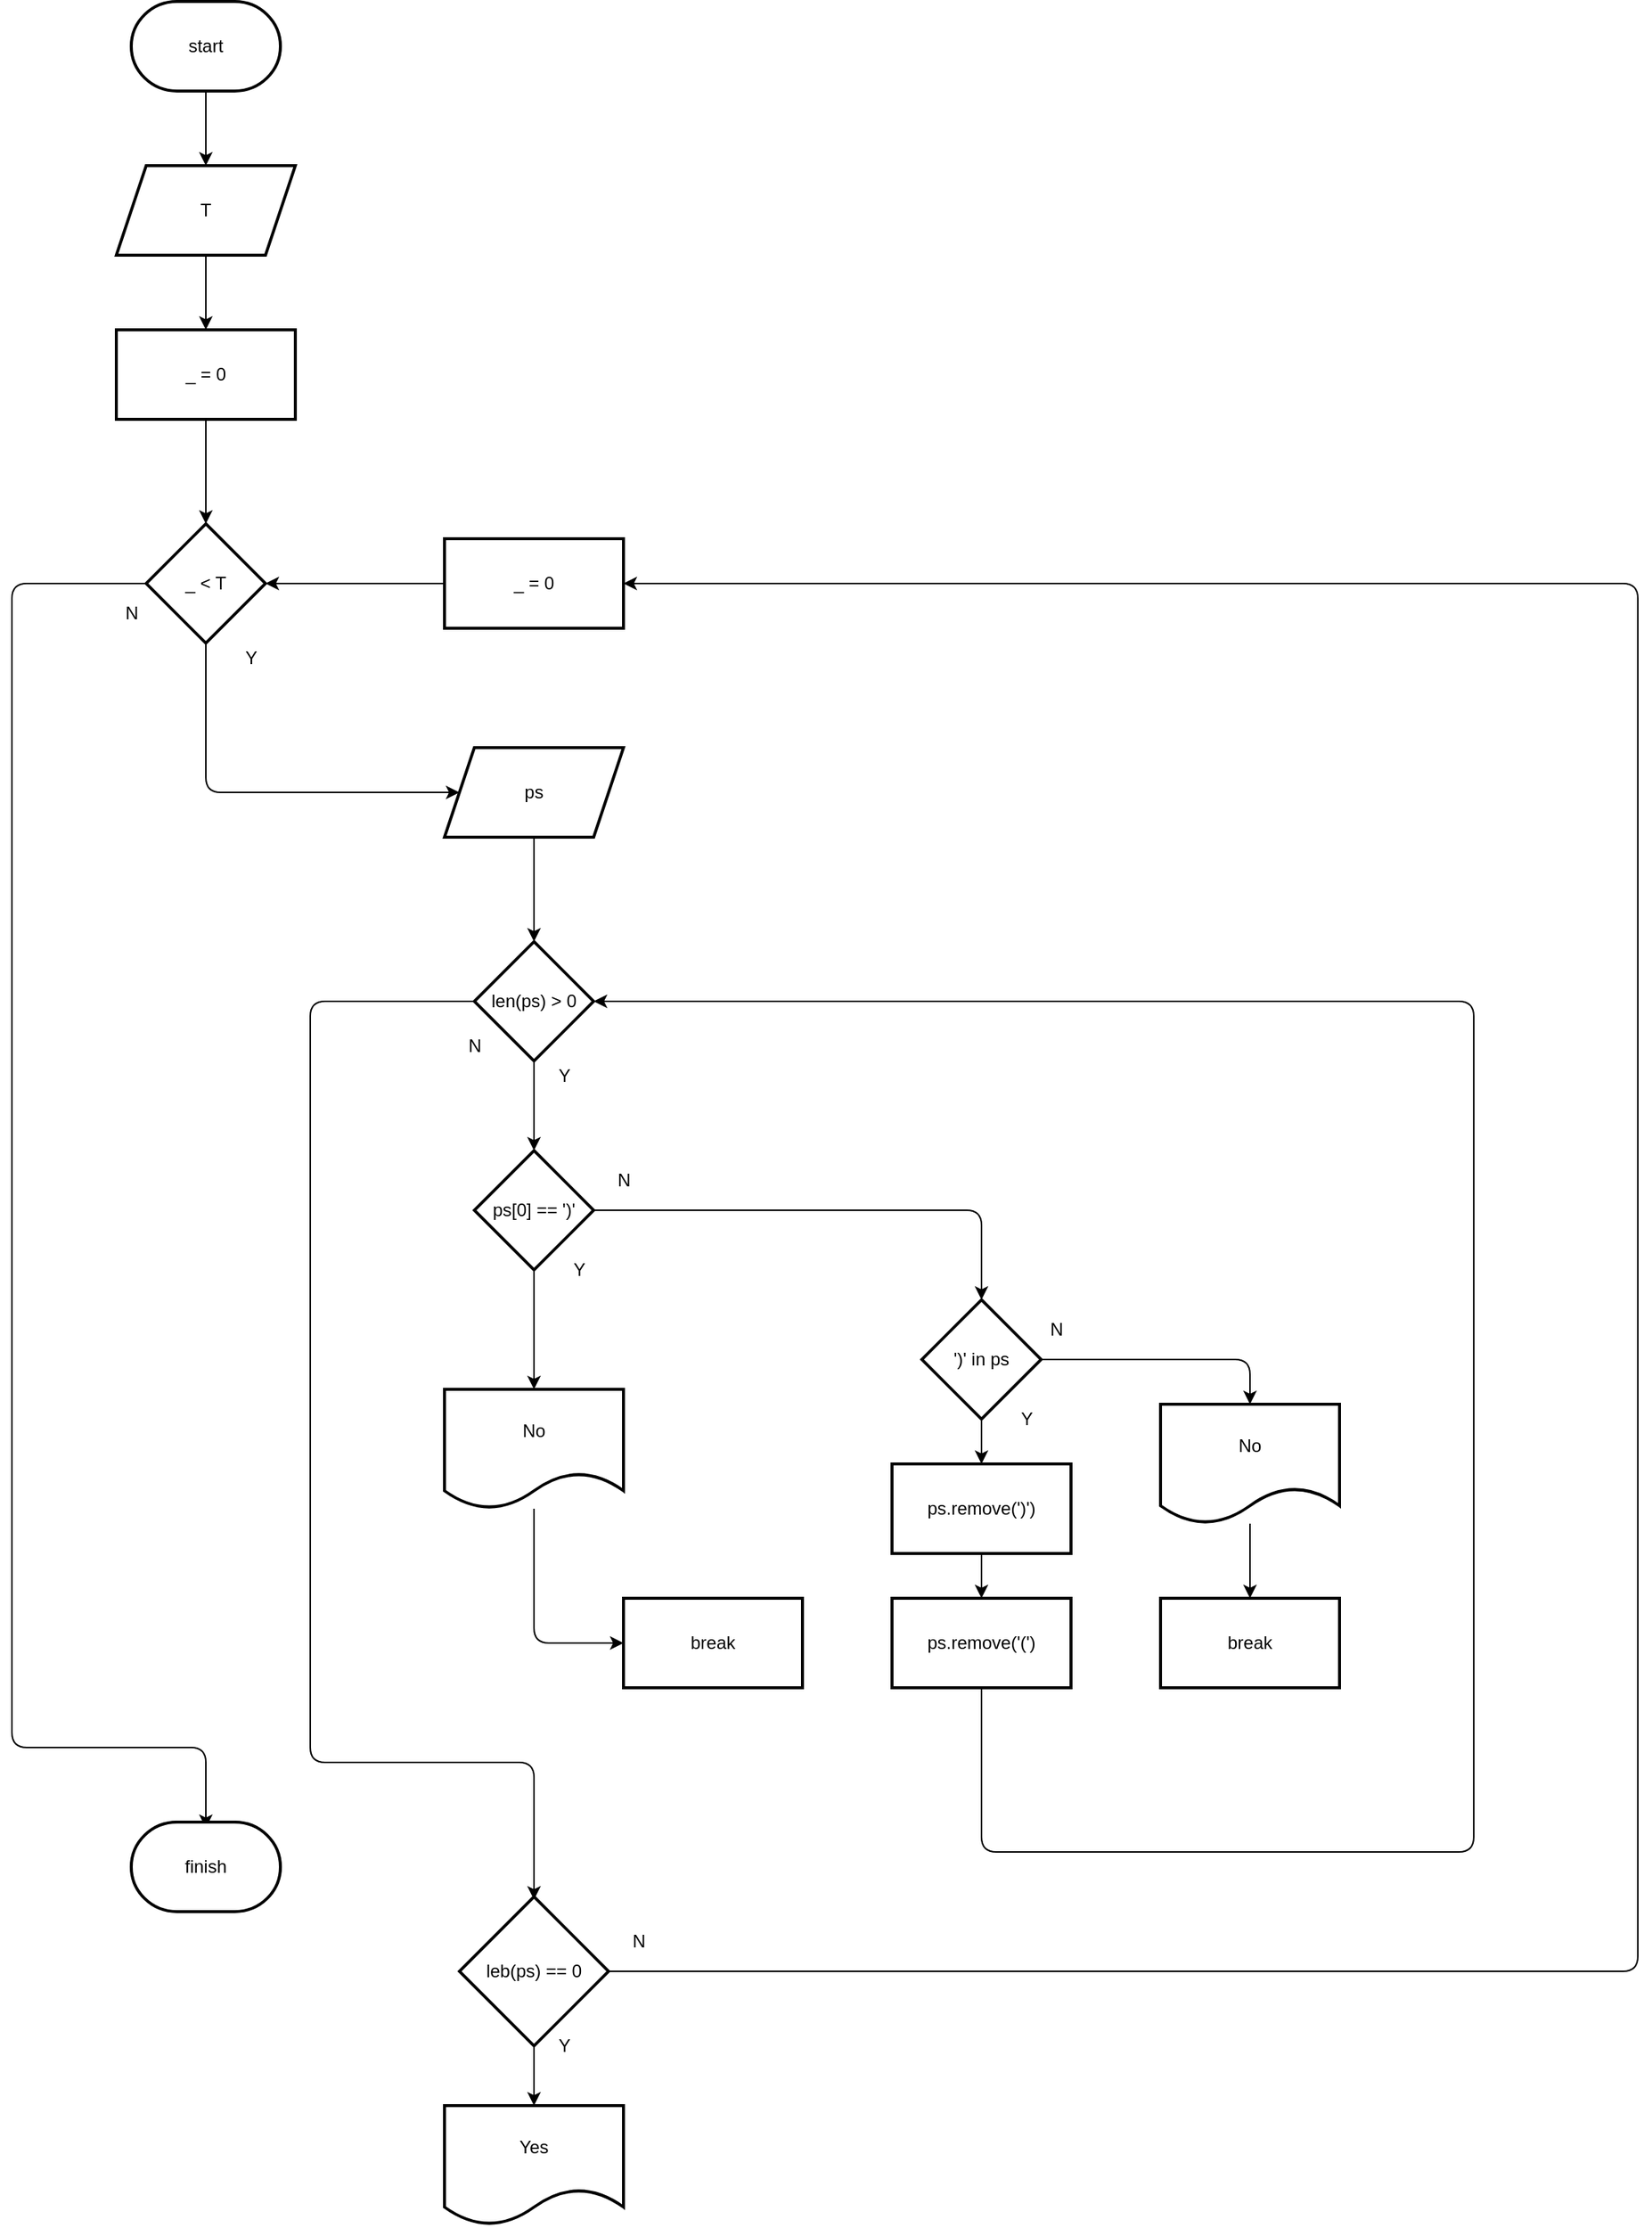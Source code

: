 <mxfile>
    <diagram id="i6v-MYVA41m-3zdjVkZ3" name="Page-1">
        <mxGraphModel dx="1444" dy="642" grid="1" gridSize="10" guides="1" tooltips="1" connect="1" arrows="1" fold="1" page="1" pageScale="1" pageWidth="850" pageHeight="1100" math="0" shadow="0">
            <root>
                <mxCell id="0"/>
                <mxCell id="1" parent="0"/>
                <mxCell id="9" value="" style="edgeStyle=none;html=1;" edge="1" parent="1" source="2" target="8">
                    <mxGeometry relative="1" as="geometry"/>
                </mxCell>
                <mxCell id="2" value="start" style="strokeWidth=2;html=1;shape=mxgraph.flowchart.terminator;whiteSpace=wrap;" parent="1" vertex="1">
                    <mxGeometry x="280" y="10" width="100" height="60" as="geometry"/>
                </mxCell>
                <mxCell id="7" value="" style="edgeStyle=none;html=1;" edge="1" parent="1" source="4" target="6">
                    <mxGeometry relative="1" as="geometry"/>
                </mxCell>
                <mxCell id="4" value="_ = 0" style="whiteSpace=wrap;html=1;strokeWidth=2;" vertex="1" parent="1">
                    <mxGeometry x="270" y="230" width="120" height="60" as="geometry"/>
                </mxCell>
                <mxCell id="15" value="" style="edgeStyle=none;html=1;" edge="1" parent="1" source="6" target="14">
                    <mxGeometry relative="1" as="geometry">
                        <Array as="points">
                            <mxPoint x="330" y="540"/>
                        </Array>
                    </mxGeometry>
                </mxCell>
                <mxCell id="49" style="edgeStyle=none;html=1;" edge="1" parent="1" source="6">
                    <mxGeometry relative="1" as="geometry">
                        <mxPoint x="330" y="1234" as="targetPoint"/>
                        <Array as="points">
                            <mxPoint x="200" y="400"/>
                            <mxPoint x="200" y="1180"/>
                            <mxPoint x="330" y="1180"/>
                        </Array>
                    </mxGeometry>
                </mxCell>
                <mxCell id="6" value="_ &amp;lt; T" style="rhombus;whiteSpace=wrap;html=1;strokeWidth=2;" vertex="1" parent="1">
                    <mxGeometry x="290" y="360" width="80" height="80" as="geometry"/>
                </mxCell>
                <mxCell id="10" value="" style="edgeStyle=none;html=1;" edge="1" parent="1" source="8" target="4">
                    <mxGeometry relative="1" as="geometry"/>
                </mxCell>
                <mxCell id="8" value="T" style="shape=parallelogram;perimeter=parallelogramPerimeter;whiteSpace=wrap;html=1;fixedSize=1;strokeWidth=2;" vertex="1" parent="1">
                    <mxGeometry x="270" y="120" width="120" height="60" as="geometry"/>
                </mxCell>
                <mxCell id="12" style="edgeStyle=none;html=1;entryX=1;entryY=0.5;entryDx=0;entryDy=0;" edge="1" parent="1" source="11" target="6">
                    <mxGeometry relative="1" as="geometry"/>
                </mxCell>
                <mxCell id="11" value="_ = 0" style="whiteSpace=wrap;html=1;strokeWidth=2;" vertex="1" parent="1">
                    <mxGeometry x="490" y="370" width="120" height="60" as="geometry"/>
                </mxCell>
                <mxCell id="17" value="" style="edgeStyle=none;html=1;" edge="1" parent="1" source="14" target="16">
                    <mxGeometry relative="1" as="geometry"/>
                </mxCell>
                <mxCell id="14" value="ps" style="shape=parallelogram;perimeter=parallelogramPerimeter;whiteSpace=wrap;html=1;fixedSize=1;strokeWidth=2;" vertex="1" parent="1">
                    <mxGeometry x="490" y="510" width="120" height="60" as="geometry"/>
                </mxCell>
                <mxCell id="20" value="" style="edgeStyle=none;html=1;" edge="1" parent="1" source="16" target="19">
                    <mxGeometry relative="1" as="geometry"/>
                </mxCell>
                <mxCell id="41" style="edgeStyle=none;html=1;" edge="1" parent="1" source="16">
                    <mxGeometry relative="1" as="geometry">
                        <mxPoint x="550" y="1282" as="targetPoint"/>
                        <Array as="points">
                            <mxPoint x="400" y="680"/>
                            <mxPoint x="400" y="1190"/>
                            <mxPoint x="550" y="1190"/>
                        </Array>
                    </mxGeometry>
                </mxCell>
                <mxCell id="16" value="len(ps) &amp;gt; 0" style="rhombus;whiteSpace=wrap;html=1;strokeWidth=2;" vertex="1" parent="1">
                    <mxGeometry x="510" y="640" width="80" height="80" as="geometry"/>
                </mxCell>
                <mxCell id="18" value="Y" style="text;html=1;align=center;verticalAlign=middle;resizable=0;points=[];autosize=1;strokeColor=none;fillColor=none;" vertex="1" parent="1">
                    <mxGeometry x="350" y="440" width="20" height="20" as="geometry"/>
                </mxCell>
                <mxCell id="23" value="" style="edgeStyle=none;html=1;" edge="1" parent="1" source="19" target="22">
                    <mxGeometry relative="1" as="geometry"/>
                </mxCell>
                <mxCell id="27" style="edgeStyle=none;html=1;entryX=0.5;entryY=0;entryDx=0;entryDy=0;" edge="1" parent="1" source="19" target="29">
                    <mxGeometry relative="1" as="geometry">
                        <mxPoint x="740" y="890" as="targetPoint"/>
                        <Array as="points">
                            <mxPoint x="850" y="820"/>
                        </Array>
                    </mxGeometry>
                </mxCell>
                <mxCell id="19" value="ps[0] == ')'" style="rhombus;whiteSpace=wrap;html=1;strokeWidth=2;" vertex="1" parent="1">
                    <mxGeometry x="510" y="780" width="80" height="80" as="geometry"/>
                </mxCell>
                <mxCell id="21" value="Y" style="text;html=1;align=center;verticalAlign=middle;resizable=0;points=[];autosize=1;strokeColor=none;fillColor=none;" vertex="1" parent="1">
                    <mxGeometry x="560" y="720" width="20" height="20" as="geometry"/>
                </mxCell>
                <mxCell id="26" value="" style="edgeStyle=none;html=1;" edge="1" parent="1" source="22" target="25">
                    <mxGeometry relative="1" as="geometry">
                        <Array as="points">
                            <mxPoint x="550" y="1110"/>
                        </Array>
                    </mxGeometry>
                </mxCell>
                <mxCell id="22" value="No" style="shape=document;whiteSpace=wrap;html=1;boundedLbl=1;strokeWidth=2;" vertex="1" parent="1">
                    <mxGeometry x="490" y="940" width="120" height="80" as="geometry"/>
                </mxCell>
                <mxCell id="24" value="Y" style="text;html=1;align=center;verticalAlign=middle;resizable=0;points=[];autosize=1;strokeColor=none;fillColor=none;" vertex="1" parent="1">
                    <mxGeometry x="570" y="850" width="20" height="20" as="geometry"/>
                </mxCell>
                <mxCell id="25" value="break" style="whiteSpace=wrap;html=1;strokeWidth=2;" vertex="1" parent="1">
                    <mxGeometry x="610" y="1080" width="120" height="60" as="geometry"/>
                </mxCell>
                <mxCell id="28" value="N" style="text;html=1;align=center;verticalAlign=middle;resizable=0;points=[];autosize=1;strokeColor=none;fillColor=none;" vertex="1" parent="1">
                    <mxGeometry x="600" y="790" width="20" height="20" as="geometry"/>
                </mxCell>
                <mxCell id="31" value="" style="edgeStyle=none;html=1;" edge="1" parent="1" source="29" target="30">
                    <mxGeometry relative="1" as="geometry"/>
                </mxCell>
                <mxCell id="35" value="" style="edgeStyle=none;html=1;" edge="1" parent="1" source="29" target="34">
                    <mxGeometry relative="1" as="geometry">
                        <Array as="points">
                            <mxPoint x="1030" y="920"/>
                        </Array>
                    </mxGeometry>
                </mxCell>
                <mxCell id="29" value="')' in ps" style="rhombus;whiteSpace=wrap;html=1;strokeWidth=2;" vertex="1" parent="1">
                    <mxGeometry x="810" y="880" width="80" height="80" as="geometry"/>
                </mxCell>
                <mxCell id="33" value="" style="edgeStyle=none;html=1;" edge="1" parent="1" source="30" target="32">
                    <mxGeometry relative="1" as="geometry"/>
                </mxCell>
                <mxCell id="30" value="ps.remove(')')" style="whiteSpace=wrap;html=1;strokeWidth=2;" vertex="1" parent="1">
                    <mxGeometry x="790" y="990" width="120" height="60" as="geometry"/>
                </mxCell>
                <mxCell id="38" style="edgeStyle=none;html=1;entryX=1;entryY=0.5;entryDx=0;entryDy=0;" edge="1" parent="1" source="32" target="16">
                    <mxGeometry relative="1" as="geometry">
                        <Array as="points">
                            <mxPoint x="850" y="1250"/>
                            <mxPoint x="1180" y="1250"/>
                            <mxPoint x="1180" y="680"/>
                        </Array>
                    </mxGeometry>
                </mxCell>
                <mxCell id="32" value="ps.remove('(')" style="whiteSpace=wrap;html=1;strokeWidth=2;" vertex="1" parent="1">
                    <mxGeometry x="790" y="1080" width="120" height="60" as="geometry"/>
                </mxCell>
                <mxCell id="37" value="" style="edgeStyle=none;html=1;" edge="1" parent="1" source="34" target="36">
                    <mxGeometry relative="1" as="geometry"/>
                </mxCell>
                <mxCell id="34" value="No" style="shape=document;whiteSpace=wrap;html=1;boundedLbl=1;strokeWidth=2;" vertex="1" parent="1">
                    <mxGeometry x="970" y="950" width="120" height="80" as="geometry"/>
                </mxCell>
                <mxCell id="36" value="break" style="whiteSpace=wrap;html=1;strokeWidth=2;" vertex="1" parent="1">
                    <mxGeometry x="970" y="1080" width="120" height="60" as="geometry"/>
                </mxCell>
                <mxCell id="39" value="Y" style="text;html=1;align=center;verticalAlign=middle;resizable=0;points=[];autosize=1;strokeColor=none;fillColor=none;" vertex="1" parent="1">
                    <mxGeometry x="870" y="950" width="20" height="20" as="geometry"/>
                </mxCell>
                <mxCell id="40" value="N" style="text;html=1;align=center;verticalAlign=middle;resizable=0;points=[];autosize=1;strokeColor=none;fillColor=none;" vertex="1" parent="1">
                    <mxGeometry x="890" y="890" width="20" height="20" as="geometry"/>
                </mxCell>
                <mxCell id="42" value="N" style="text;html=1;align=center;verticalAlign=middle;resizable=0;points=[];autosize=1;strokeColor=none;fillColor=none;" vertex="1" parent="1">
                    <mxGeometry x="500" y="700" width="20" height="20" as="geometry"/>
                </mxCell>
                <mxCell id="45" value="" style="edgeStyle=none;html=1;" edge="1" parent="1" source="43" target="44">
                    <mxGeometry relative="1" as="geometry"/>
                </mxCell>
                <mxCell id="46" style="edgeStyle=none;html=1;entryX=1;entryY=0.5;entryDx=0;entryDy=0;" edge="1" parent="1" source="43" target="11">
                    <mxGeometry relative="1" as="geometry">
                        <Array as="points">
                            <mxPoint x="1290" y="1330"/>
                            <mxPoint x="1290" y="400"/>
                        </Array>
                    </mxGeometry>
                </mxCell>
                <mxCell id="43" value="leb(ps) == 0" style="strokeWidth=2;html=1;shape=mxgraph.flowchart.decision;whiteSpace=wrap;" vertex="1" parent="1">
                    <mxGeometry x="500" y="1280" width="100" height="100" as="geometry"/>
                </mxCell>
                <mxCell id="44" value="Yes" style="shape=document;whiteSpace=wrap;html=1;boundedLbl=1;strokeWidth=2;" vertex="1" parent="1">
                    <mxGeometry x="490" y="1420" width="120" height="80" as="geometry"/>
                </mxCell>
                <mxCell id="47" value="Y" style="text;html=1;align=center;verticalAlign=middle;resizable=0;points=[];autosize=1;strokeColor=none;fillColor=none;" vertex="1" parent="1">
                    <mxGeometry x="560" y="1370" width="20" height="20" as="geometry"/>
                </mxCell>
                <mxCell id="48" value="N" style="text;html=1;align=center;verticalAlign=middle;resizable=0;points=[];autosize=1;strokeColor=none;fillColor=none;" vertex="1" parent="1">
                    <mxGeometry x="610" y="1300" width="20" height="20" as="geometry"/>
                </mxCell>
                <mxCell id="50" value="N" style="text;html=1;align=center;verticalAlign=middle;resizable=0;points=[];autosize=1;strokeColor=none;fillColor=none;" vertex="1" parent="1">
                    <mxGeometry x="270" y="410" width="20" height="20" as="geometry"/>
                </mxCell>
                <mxCell id="51" value="finish" style="strokeWidth=2;html=1;shape=mxgraph.flowchart.terminator;whiteSpace=wrap;" vertex="1" parent="1">
                    <mxGeometry x="280" y="1230" width="100" height="60" as="geometry"/>
                </mxCell>
            </root>
        </mxGraphModel>
    </diagram>
</mxfile>